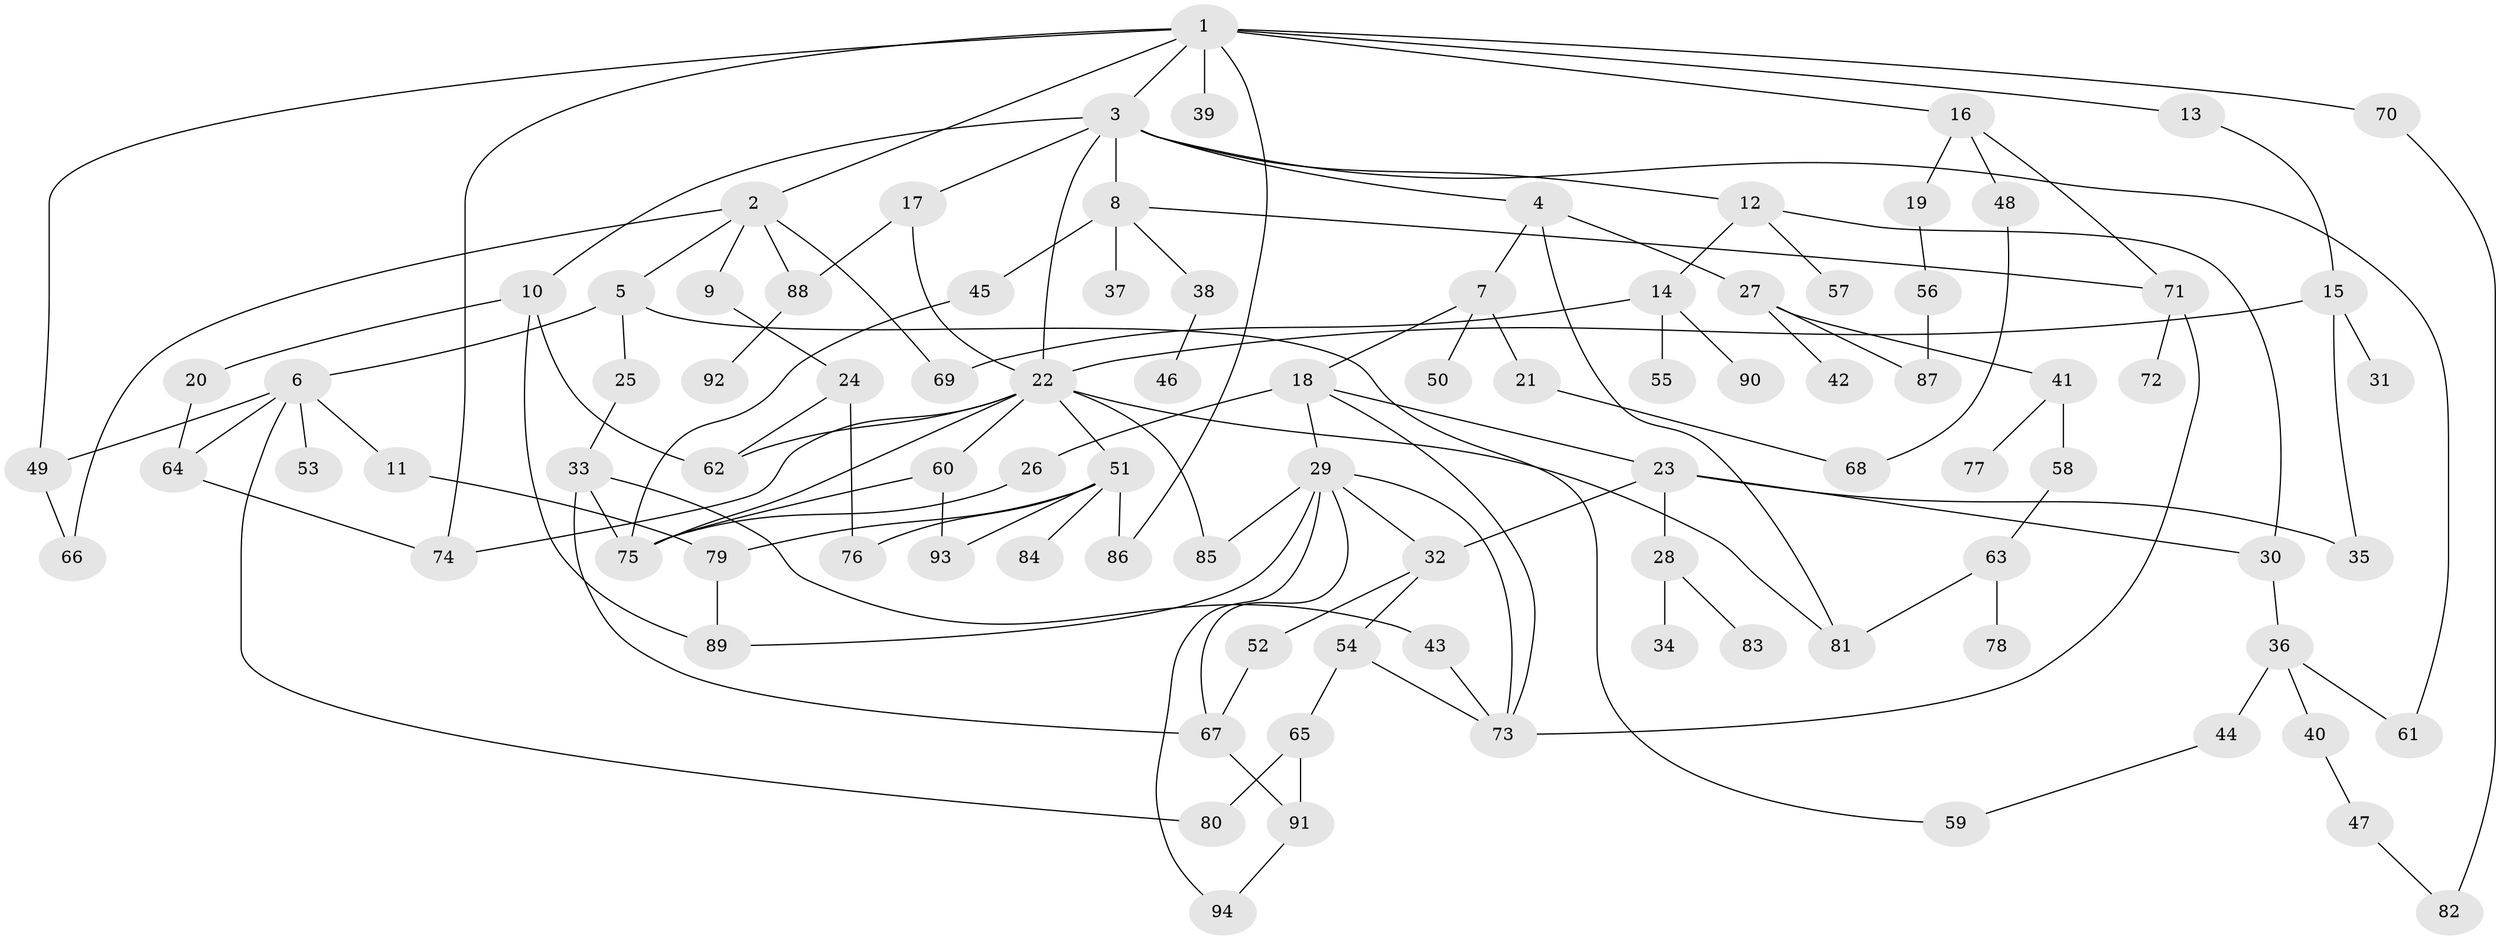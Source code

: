 // coarse degree distribution, {2: 0.2702702702702703, 5: 0.08108108108108109, 4: 0.02702702702702703, 3: 0.08108108108108109, 1: 0.3783783783783784, 6: 0.02702702702702703, 7: 0.05405405405405406, 14: 0.02702702702702703, 8: 0.05405405405405406}
// Generated by graph-tools (version 1.1) at 2025/44/03/04/25 21:44:26]
// undirected, 94 vertices, 135 edges
graph export_dot {
graph [start="1"]
  node [color=gray90,style=filled];
  1;
  2;
  3;
  4;
  5;
  6;
  7;
  8;
  9;
  10;
  11;
  12;
  13;
  14;
  15;
  16;
  17;
  18;
  19;
  20;
  21;
  22;
  23;
  24;
  25;
  26;
  27;
  28;
  29;
  30;
  31;
  32;
  33;
  34;
  35;
  36;
  37;
  38;
  39;
  40;
  41;
  42;
  43;
  44;
  45;
  46;
  47;
  48;
  49;
  50;
  51;
  52;
  53;
  54;
  55;
  56;
  57;
  58;
  59;
  60;
  61;
  62;
  63;
  64;
  65;
  66;
  67;
  68;
  69;
  70;
  71;
  72;
  73;
  74;
  75;
  76;
  77;
  78;
  79;
  80;
  81;
  82;
  83;
  84;
  85;
  86;
  87;
  88;
  89;
  90;
  91;
  92;
  93;
  94;
  1 -- 2;
  1 -- 3;
  1 -- 13;
  1 -- 16;
  1 -- 39;
  1 -- 49;
  1 -- 70;
  1 -- 74;
  1 -- 86;
  2 -- 5;
  2 -- 9;
  2 -- 66;
  2 -- 69;
  2 -- 88;
  3 -- 4;
  3 -- 8;
  3 -- 10;
  3 -- 12;
  3 -- 17;
  3 -- 61;
  3 -- 22;
  4 -- 7;
  4 -- 27;
  4 -- 81;
  5 -- 6;
  5 -- 25;
  5 -- 59;
  6 -- 11;
  6 -- 53;
  6 -- 64;
  6 -- 49;
  6 -- 80;
  7 -- 18;
  7 -- 21;
  7 -- 50;
  8 -- 37;
  8 -- 38;
  8 -- 45;
  8 -- 71;
  9 -- 24;
  10 -- 20;
  10 -- 62;
  10 -- 89;
  11 -- 79;
  12 -- 14;
  12 -- 57;
  12 -- 30;
  13 -- 15;
  14 -- 55;
  14 -- 69;
  14 -- 90;
  15 -- 22;
  15 -- 31;
  15 -- 35;
  16 -- 19;
  16 -- 48;
  16 -- 71;
  17 -- 88;
  17 -- 22;
  18 -- 23;
  18 -- 26;
  18 -- 29;
  18 -- 73;
  19 -- 56;
  20 -- 64;
  21 -- 68;
  22 -- 51;
  22 -- 60;
  22 -- 74;
  22 -- 75;
  22 -- 81;
  22 -- 62;
  22 -- 85;
  23 -- 28;
  23 -- 30;
  23 -- 32;
  23 -- 35;
  24 -- 62;
  24 -- 76;
  25 -- 33;
  26 -- 75;
  27 -- 41;
  27 -- 42;
  27 -- 87;
  28 -- 34;
  28 -- 83;
  29 -- 85;
  29 -- 89;
  29 -- 32;
  29 -- 94;
  29 -- 67;
  29 -- 73;
  30 -- 36;
  32 -- 52;
  32 -- 54;
  33 -- 43;
  33 -- 75;
  33 -- 67;
  36 -- 40;
  36 -- 44;
  36 -- 61;
  38 -- 46;
  40 -- 47;
  41 -- 58;
  41 -- 77;
  43 -- 73;
  44 -- 59;
  45 -- 75;
  47 -- 82;
  48 -- 68;
  49 -- 66;
  51 -- 76;
  51 -- 84;
  51 -- 93;
  51 -- 86;
  51 -- 79;
  52 -- 67;
  54 -- 65;
  54 -- 73;
  56 -- 87;
  58 -- 63;
  60 -- 75;
  60 -- 93;
  63 -- 78;
  63 -- 81;
  64 -- 74;
  65 -- 80;
  65 -- 91;
  67 -- 91;
  70 -- 82;
  71 -- 72;
  71 -- 73;
  79 -- 89;
  88 -- 92;
  91 -- 94;
}
